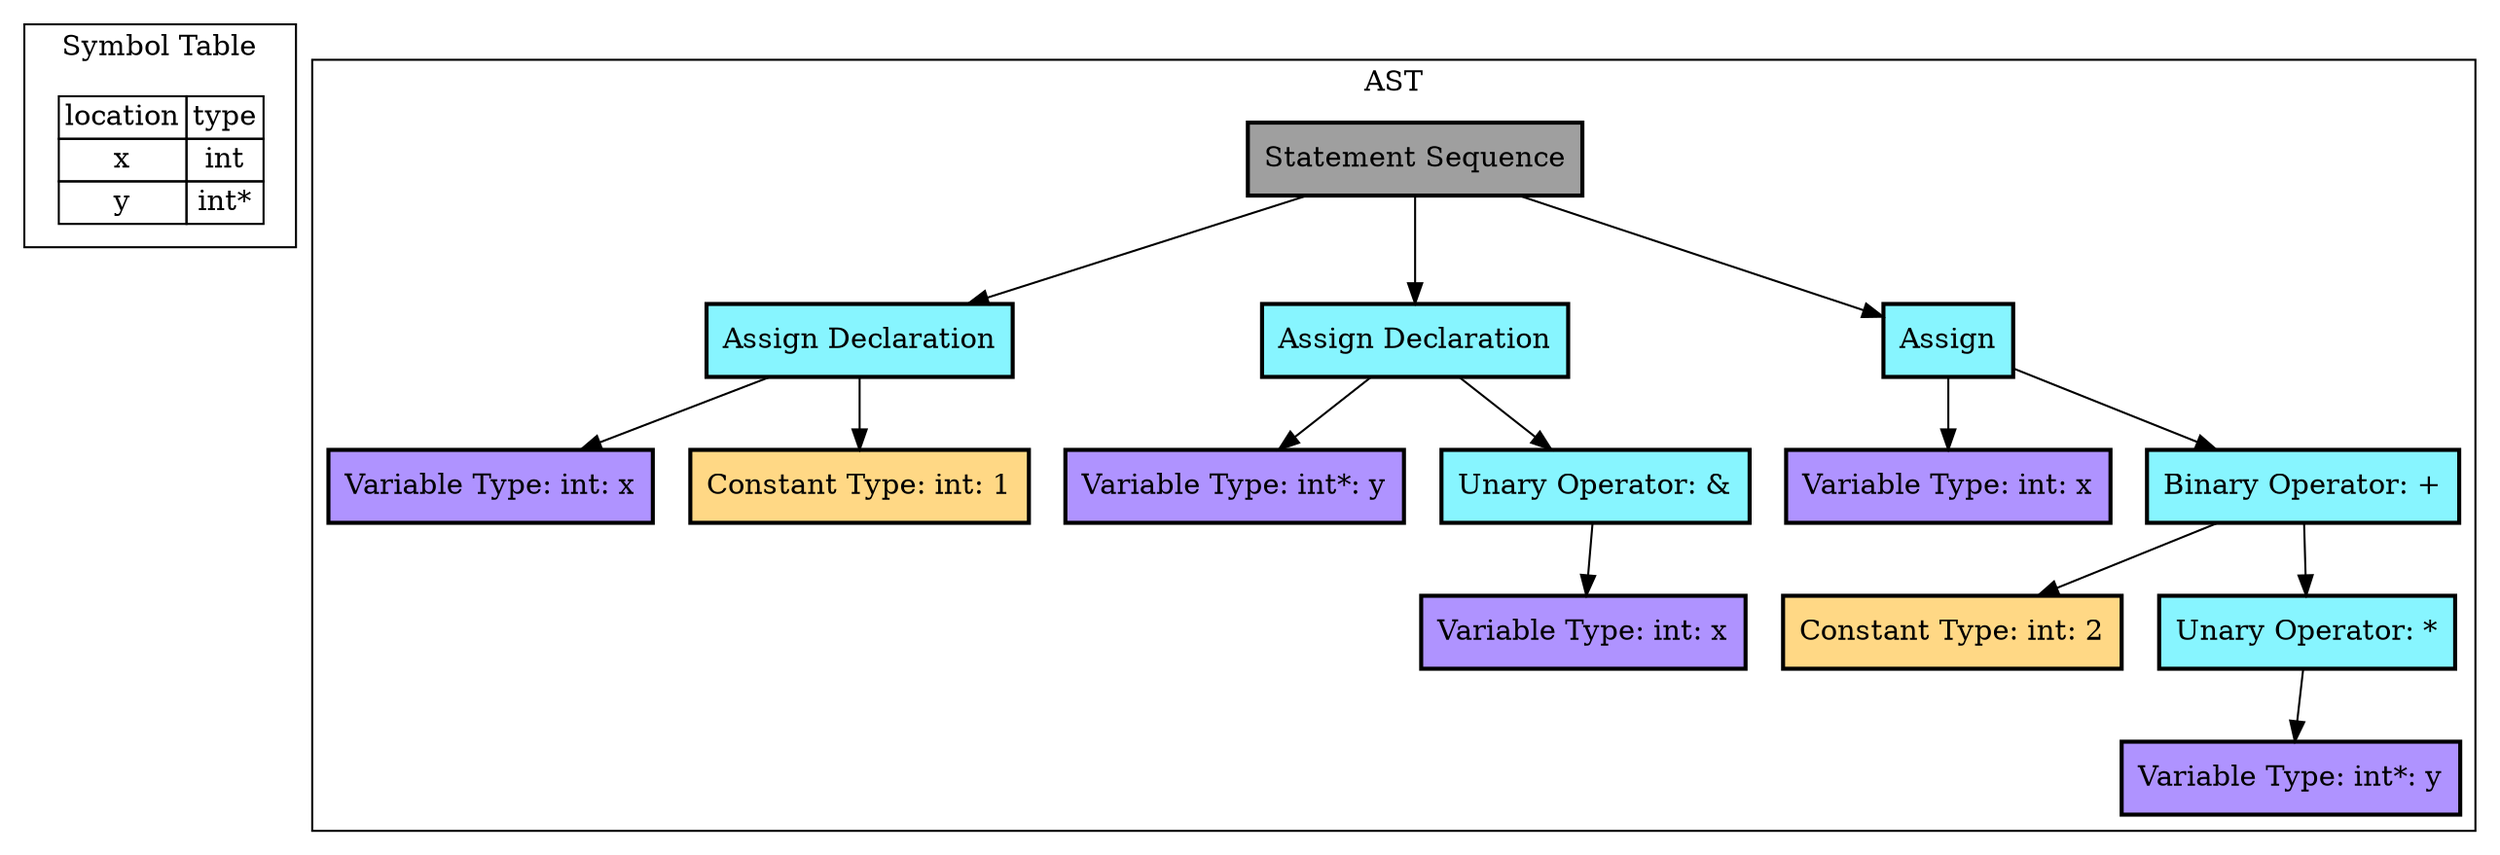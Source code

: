 Digraph G { 
	subgraph cluster_0 {
		tbl [
			shape=plaintext
			label=<
				<table border='0' cellborder='1' cellspacing='0'>
					<tr><td>location</td><td>type</td></tr>
						<tr><td>x</td><td>int</td></tr>
						<tr><td>y</td><td>int*</td></tr>
				</table>
			>];
		label = "Symbol Table";
	}
subgraph cluster_1 {
node [style=filled, shape=rectangle, penwidth=2];
T[label="Statement Sequence", fillcolor="#9f9f9f"] 
N0T[label="Assign Declaration", fillcolor="#87f5ff"] 
N0N0T[label="Variable Type: int: x", fillcolor="#af93ff"] 
N1N0T[label="Constant Type: int: 1", fillcolor="#FFD885"] 
N1T[label="Assign Declaration", fillcolor="#87f5ff"] 
N0N1T[label="Variable Type: int*: y", fillcolor="#af93ff"] 
N1N1T[label="Unary Operator: &", fillcolor="#87f5ff"] 
N0N1N1T[label="Variable Type: int: x", fillcolor="#af93ff"] 
N2T[label="Assign", fillcolor="#87f5ff"] 
N0N2T[label="Variable Type: int: x", fillcolor="#af93ff"] 
N1N2T[label="Binary Operator: +", fillcolor="#87f5ff"] 
N0N1N2T[label="Constant Type: int: 2", fillcolor="#FFD885"] 
N1N1N2T[label="Unary Operator: *", fillcolor="#87f5ff"] 
N0N1N1N2T[label="Variable Type: int*: y", fillcolor="#af93ff"] 
T -> N0T
N0T -> N0N0T
N0T -> N1N0T
T -> N1T
N1T -> N0N1T
N1T -> N1N1T
N1N1T -> N0N1N1T
T -> N2T
N2T -> N0N2T
N2T -> N1N2T
N1N2T -> N0N1N2T
N1N2T -> N1N1N2T
N1N1N2T -> N0N1N1N2T
label = "AST";
}
}